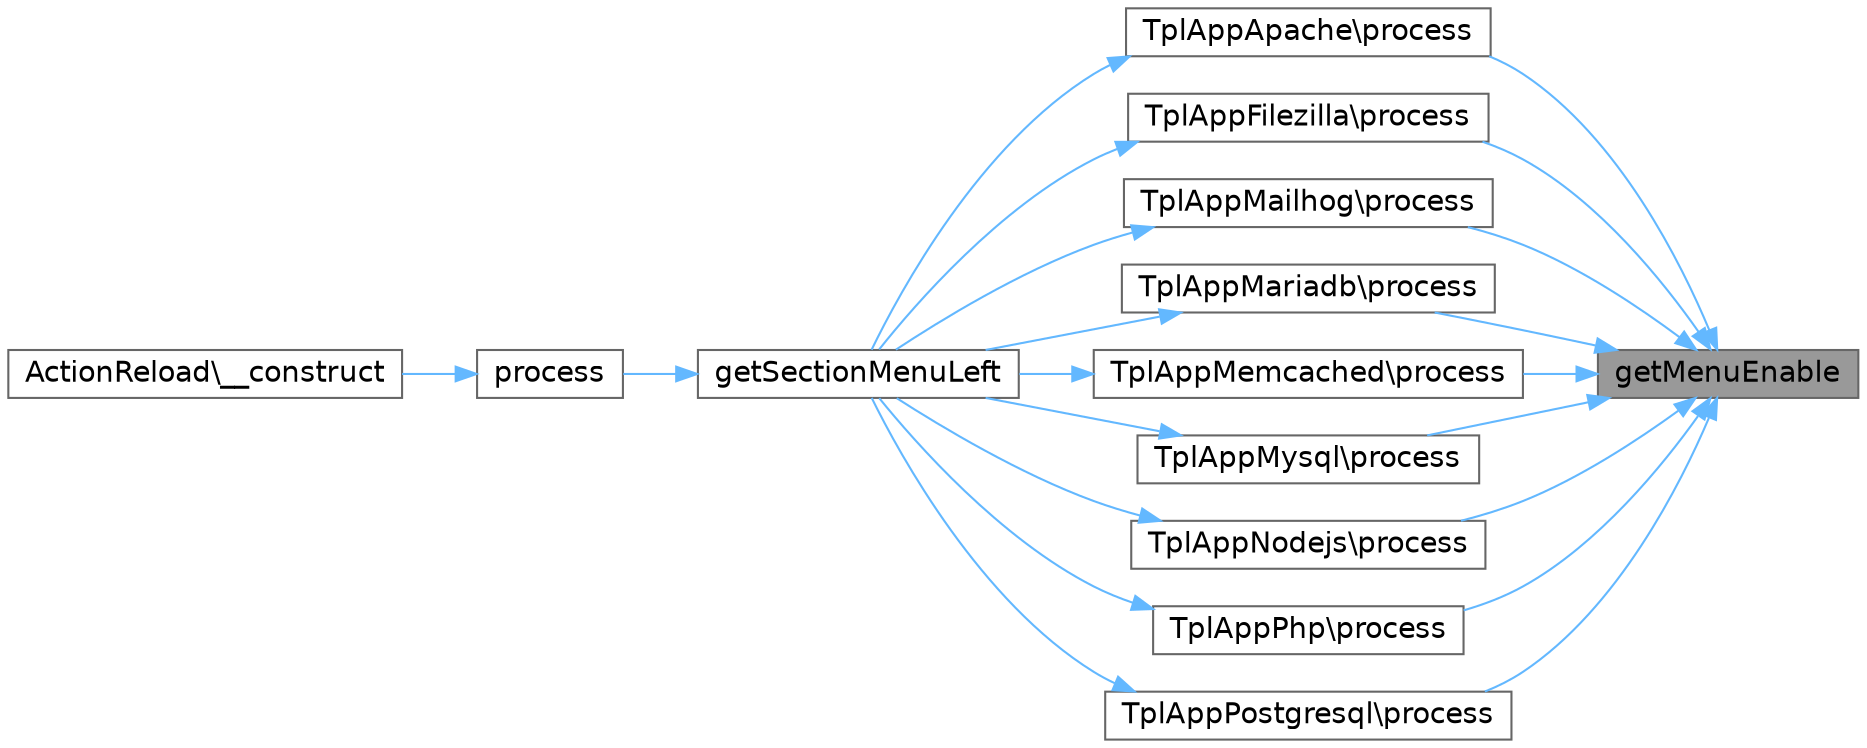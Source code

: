 digraph "getMenuEnable"
{
 // LATEX_PDF_SIZE
  bgcolor="transparent";
  edge [fontname=Helvetica,fontsize=14,labelfontname=Helvetica,labelfontsize=14];
  node [fontname=Helvetica,fontsize=14,shape=box,height=0.2,width=0.4];
  rankdir="RL";
  Node1 [id="Node000001",label="getMenuEnable",height=0.2,width=0.4,color="gray40", fillcolor="grey60", style="filled", fontcolor="black",tooltip=" "];
  Node1 -> Node2 [id="edge1_Node000001_Node000002",dir="back",color="steelblue1",style="solid",tooltip=" "];
  Node2 [id="Node000002",label="TplAppApache\\process",height=0.2,width=0.4,color="grey40", fillcolor="white", style="filled",URL="$d9/d51/classTplAppApache.html#a5b3838bb1c8bd255aa6f2d5fc48f38d5",tooltip=" "];
  Node2 -> Node3 [id="edge2_Node000002_Node000003",dir="back",color="steelblue1",style="solid",tooltip=" "];
  Node3 [id="Node000003",label="getSectionMenuLeft",height=0.2,width=0.4,color="grey40", fillcolor="white", style="filled",URL="$d1/d65/classTplApp.html#a3af91359ec48328e33b633e450cccaf3",tooltip=" "];
  Node3 -> Node4 [id="edge3_Node000003_Node000004",dir="back",color="steelblue1",style="solid",tooltip=" "];
  Node4 [id="Node000004",label="process",height=0.2,width=0.4,color="grey40", fillcolor="white", style="filled",URL="$d1/d65/classTplApp.html#a5b3838bb1c8bd255aa6f2d5fc48f38d5",tooltip=" "];
  Node4 -> Node5 [id="edge4_Node000004_Node000005",dir="back",color="steelblue1",style="solid",tooltip=" "];
  Node5 [id="Node000005",label="ActionReload\\__construct",height=0.2,width=0.4,color="grey40", fillcolor="white", style="filled",URL="$dd/dea/classActionReload.html#a57b60b4976a2c5d1e40f2d11aa72aa7d",tooltip=" "];
  Node1 -> Node6 [id="edge5_Node000001_Node000006",dir="back",color="steelblue1",style="solid",tooltip=" "];
  Node6 [id="Node000006",label="TplAppFilezilla\\process",height=0.2,width=0.4,color="grey40", fillcolor="white", style="filled",URL="$d0/d23/classTplAppFilezilla.html#a5b3838bb1c8bd255aa6f2d5fc48f38d5",tooltip=" "];
  Node6 -> Node3 [id="edge6_Node000006_Node000003",dir="back",color="steelblue1",style="solid",tooltip=" "];
  Node1 -> Node7 [id="edge7_Node000001_Node000007",dir="back",color="steelblue1",style="solid",tooltip=" "];
  Node7 [id="Node000007",label="TplAppMailhog\\process",height=0.2,width=0.4,color="grey40", fillcolor="white", style="filled",URL="$d4/d8a/classTplAppMailhog.html#a5b3838bb1c8bd255aa6f2d5fc48f38d5",tooltip=" "];
  Node7 -> Node3 [id="edge8_Node000007_Node000003",dir="back",color="steelblue1",style="solid",tooltip=" "];
  Node1 -> Node8 [id="edge9_Node000001_Node000008",dir="back",color="steelblue1",style="solid",tooltip=" "];
  Node8 [id="Node000008",label="TplAppMariadb\\process",height=0.2,width=0.4,color="grey40", fillcolor="white", style="filled",URL="$d4/de1/classTplAppMariadb.html#a5b3838bb1c8bd255aa6f2d5fc48f38d5",tooltip=" "];
  Node8 -> Node3 [id="edge10_Node000008_Node000003",dir="back",color="steelblue1",style="solid",tooltip=" "];
  Node1 -> Node9 [id="edge11_Node000001_Node000009",dir="back",color="steelblue1",style="solid",tooltip=" "];
  Node9 [id="Node000009",label="TplAppMemcached\\process",height=0.2,width=0.4,color="grey40", fillcolor="white", style="filled",URL="$d8/dff/classTplAppMemcached.html#a5b3838bb1c8bd255aa6f2d5fc48f38d5",tooltip=" "];
  Node9 -> Node3 [id="edge12_Node000009_Node000003",dir="back",color="steelblue1",style="solid",tooltip=" "];
  Node1 -> Node10 [id="edge13_Node000001_Node000010",dir="back",color="steelblue1",style="solid",tooltip=" "];
  Node10 [id="Node000010",label="TplAppMysql\\process",height=0.2,width=0.4,color="grey40", fillcolor="white", style="filled",URL="$d6/d19/classTplAppMysql.html#a5b3838bb1c8bd255aa6f2d5fc48f38d5",tooltip=" "];
  Node10 -> Node3 [id="edge14_Node000010_Node000003",dir="back",color="steelblue1",style="solid",tooltip=" "];
  Node1 -> Node11 [id="edge15_Node000001_Node000011",dir="back",color="steelblue1",style="solid",tooltip=" "];
  Node11 [id="Node000011",label="TplAppNodejs\\process",height=0.2,width=0.4,color="grey40", fillcolor="white", style="filled",URL="$dc/d32/classTplAppNodejs.html#a5b3838bb1c8bd255aa6f2d5fc48f38d5",tooltip=" "];
  Node11 -> Node3 [id="edge16_Node000011_Node000003",dir="back",color="steelblue1",style="solid",tooltip=" "];
  Node1 -> Node12 [id="edge17_Node000001_Node000012",dir="back",color="steelblue1",style="solid",tooltip=" "];
  Node12 [id="Node000012",label="TplAppPhp\\process",height=0.2,width=0.4,color="grey40", fillcolor="white", style="filled",URL="$d0/d1a/classTplAppPhp.html#a5b3838bb1c8bd255aa6f2d5fc48f38d5",tooltip=" "];
  Node12 -> Node3 [id="edge18_Node000012_Node000003",dir="back",color="steelblue1",style="solid",tooltip=" "];
  Node1 -> Node13 [id="edge19_Node000001_Node000013",dir="back",color="steelblue1",style="solid",tooltip=" "];
  Node13 [id="Node000013",label="TplAppPostgresql\\process",height=0.2,width=0.4,color="grey40", fillcolor="white", style="filled",URL="$d3/d1b/classTplAppPostgresql.html#a5b3838bb1c8bd255aa6f2d5fc48f38d5",tooltip=" "];
  Node13 -> Node3 [id="edge20_Node000013_Node000003",dir="back",color="steelblue1",style="solid",tooltip=" "];
}
